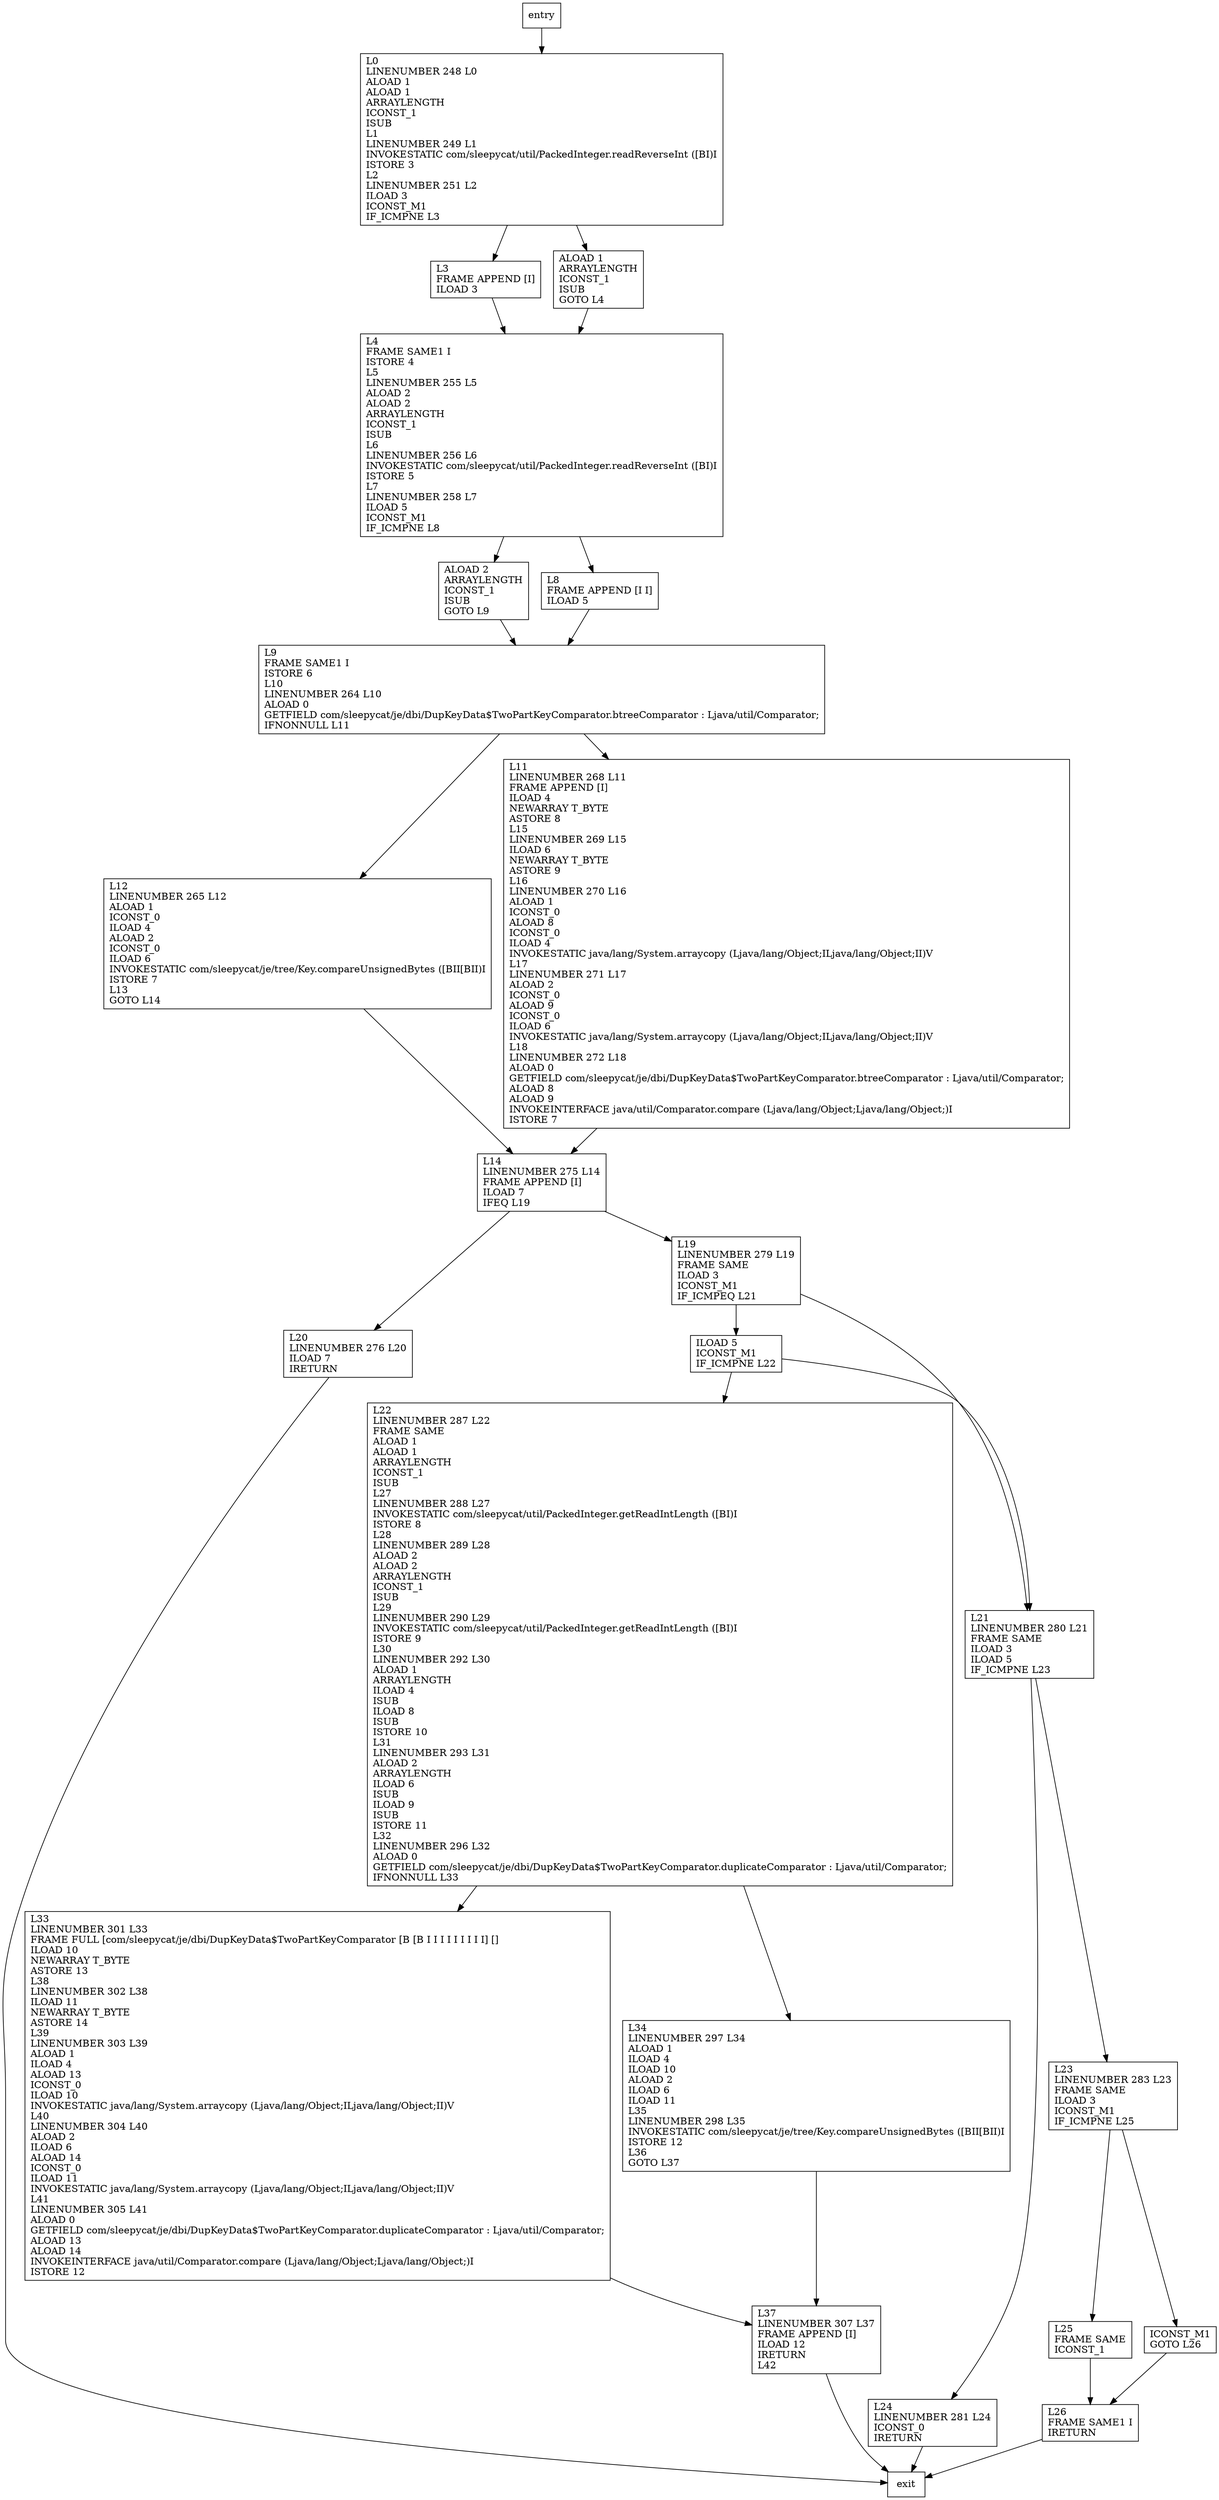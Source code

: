digraph compare {
node [shape=record];
2081496981 [label="L22\lLINENUMBER 287 L22\lFRAME SAME\lALOAD 1\lALOAD 1\lARRAYLENGTH\lICONST_1\lISUB\lL27\lLINENUMBER 288 L27\lINVOKESTATIC com/sleepycat/util/PackedInteger.getReadIntLength ([BI)I\lISTORE 8\lL28\lLINENUMBER 289 L28\lALOAD 2\lALOAD 2\lARRAYLENGTH\lICONST_1\lISUB\lL29\lLINENUMBER 290 L29\lINVOKESTATIC com/sleepycat/util/PackedInteger.getReadIntLength ([BI)I\lISTORE 9\lL30\lLINENUMBER 292 L30\lALOAD 1\lARRAYLENGTH\lILOAD 4\lISUB\lILOAD 8\lISUB\lISTORE 10\lL31\lLINENUMBER 293 L31\lALOAD 2\lARRAYLENGTH\lILOAD 6\lISUB\lILOAD 9\lISUB\lISTORE 11\lL32\lLINENUMBER 296 L32\lALOAD 0\lGETFIELD com/sleepycat/je/dbi/DupKeyData$TwoPartKeyComparator.duplicateComparator : Ljava/util/Comparator;\lIFNONNULL L33\l"];
584890238 [label="L33\lLINENUMBER 301 L33\lFRAME FULL [com/sleepycat/je/dbi/DupKeyData$TwoPartKeyComparator [B [B I I I I I I I I I] []\lILOAD 10\lNEWARRAY T_BYTE\lASTORE 13\lL38\lLINENUMBER 302 L38\lILOAD 11\lNEWARRAY T_BYTE\lASTORE 14\lL39\lLINENUMBER 303 L39\lALOAD 1\lILOAD 4\lALOAD 13\lICONST_0\lILOAD 10\lINVOKESTATIC java/lang/System.arraycopy (Ljava/lang/Object;ILjava/lang/Object;II)V\lL40\lLINENUMBER 304 L40\lALOAD 2\lILOAD 6\lALOAD 14\lICONST_0\lILOAD 11\lINVOKESTATIC java/lang/System.arraycopy (Ljava/lang/Object;ILjava/lang/Object;II)V\lL41\lLINENUMBER 305 L41\lALOAD 0\lGETFIELD com/sleepycat/je/dbi/DupKeyData$TwoPartKeyComparator.duplicateComparator : Ljava/util/Comparator;\lALOAD 13\lALOAD 14\lINVOKEINTERFACE java/util/Comparator.compare (Ljava/lang/Object;Ljava/lang/Object;)I\lISTORE 12\l"];
1645261886 [label="L14\lLINENUMBER 275 L14\lFRAME APPEND [I]\lILOAD 7\lIFEQ L19\l"];
1470390886 [label="L24\lLINENUMBER 281 L24\lICONST_0\lIRETURN\l"];
329945662 [label="L12\lLINENUMBER 265 L12\lALOAD 1\lICONST_0\lILOAD 4\lALOAD 2\lICONST_0\lILOAD 6\lINVOKESTATIC com/sleepycat/je/tree/Key.compareUnsignedBytes ([BII[BII)I\lISTORE 7\lL13\lGOTO L14\l"];
1188319671 [label="L34\lLINENUMBER 297 L34\lALOAD 1\lILOAD 4\lILOAD 10\lALOAD 2\lILOAD 6\lILOAD 11\lL35\lLINENUMBER 298 L35\lINVOKESTATIC com/sleepycat/je/tree/Key.compareUnsignedBytes ([BII[BII)I\lISTORE 12\lL36\lGOTO L37\l"];
1805198668 [label="ALOAD 2\lARRAYLENGTH\lICONST_1\lISUB\lGOTO L9\l"];
266044535 [label="L8\lFRAME APPEND [I I]\lILOAD 5\l"];
481113724 [label="L37\lLINENUMBER 307 L37\lFRAME APPEND [I]\lILOAD 12\lIRETURN\lL42\l"];
2134545549 [label="L20\lLINENUMBER 276 L20\lILOAD 7\lIRETURN\l"];
1938105565 [label="L25\lFRAME SAME\lICONST_1\l"];
130473881 [label="L26\lFRAME SAME1 I\lIRETURN\l"];
2142330668 [label="L0\lLINENUMBER 248 L0\lALOAD 1\lALOAD 1\lARRAYLENGTH\lICONST_1\lISUB\lL1\lLINENUMBER 249 L1\lINVOKESTATIC com/sleepycat/util/PackedInteger.readReverseInt ([BI)I\lISTORE 3\lL2\lLINENUMBER 251 L2\lILOAD 3\lICONST_M1\lIF_ICMPNE L3\l"];
665910961 [label="L3\lFRAME APPEND [I]\lILOAD 3\l"];
801023563 [label="L9\lFRAME SAME1 I\lISTORE 6\lL10\lLINENUMBER 264 L10\lALOAD 0\lGETFIELD com/sleepycat/je/dbi/DupKeyData$TwoPartKeyComparator.btreeComparator : Ljava/util/Comparator;\lIFNONNULL L11\l"];
834369090 [label="L11\lLINENUMBER 268 L11\lFRAME APPEND [I]\lILOAD 4\lNEWARRAY T_BYTE\lASTORE 8\lL15\lLINENUMBER 269 L15\lILOAD 6\lNEWARRAY T_BYTE\lASTORE 9\lL16\lLINENUMBER 270 L16\lALOAD 1\lICONST_0\lALOAD 8\lICONST_0\lILOAD 4\lINVOKESTATIC java/lang/System.arraycopy (Ljava/lang/Object;ILjava/lang/Object;II)V\lL17\lLINENUMBER 271 L17\lALOAD 2\lICONST_0\lALOAD 9\lICONST_0\lILOAD 6\lINVOKESTATIC java/lang/System.arraycopy (Ljava/lang/Object;ILjava/lang/Object;II)V\lL18\lLINENUMBER 272 L18\lALOAD 0\lGETFIELD com/sleepycat/je/dbi/DupKeyData$TwoPartKeyComparator.btreeComparator : Ljava/util/Comparator;\lALOAD 8\lALOAD 9\lINVOKEINTERFACE java/util/Comparator.compare (Ljava/lang/Object;Ljava/lang/Object;)I\lISTORE 7\l"];
226826056 [label="L23\lLINENUMBER 283 L23\lFRAME SAME\lILOAD 3\lICONST_M1\lIF_ICMPNE L25\l"];
366601294 [label="ILOAD 5\lICONST_M1\lIF_ICMPNE L22\l"];
119303708 [label="ICONST_M1\lGOTO L26\l"];
952552137 [label="L19\lLINENUMBER 279 L19\lFRAME SAME\lILOAD 3\lICONST_M1\lIF_ICMPEQ L21\l"];
1148459586 [label="ALOAD 1\lARRAYLENGTH\lICONST_1\lISUB\lGOTO L4\l"];
1921979279 [label="L21\lLINENUMBER 280 L21\lFRAME SAME\lILOAD 3\lILOAD 5\lIF_ICMPNE L23\l"];
514085259 [label="L4\lFRAME SAME1 I\lISTORE 4\lL5\lLINENUMBER 255 L5\lALOAD 2\lALOAD 2\lARRAYLENGTH\lICONST_1\lISUB\lL6\lLINENUMBER 256 L6\lINVOKESTATIC com/sleepycat/util/PackedInteger.readReverseInt ([BI)I\lISTORE 5\lL7\lLINENUMBER 258 L7\lILOAD 5\lICONST_M1\lIF_ICMPNE L8\l"];
entry;
exit;
2081496981 -> 584890238
2081496981 -> 1188319671
1645261886 -> 2134545549
1645261886 -> 952552137
1805198668 -> 801023563
266044535 -> 801023563
481113724 -> exit
2134545549 -> exit
1938105565 -> 130473881
130473881 -> exit
801023563 -> 834369090
801023563 -> 329945662
834369090 -> 1645261886
226826056 -> 1938105565
226826056 -> 119303708
119303708 -> 130473881
952552137 -> 366601294
952552137 -> 1921979279
584890238 -> 481113724
1470390886 -> exit
329945662 -> 1645261886
1188319671 -> 481113724
entry -> 2142330668
2142330668 -> 665910961
2142330668 -> 1148459586
665910961 -> 514085259
366601294 -> 2081496981
366601294 -> 1921979279
1148459586 -> 514085259
1921979279 -> 226826056
1921979279 -> 1470390886
514085259 -> 1805198668
514085259 -> 266044535
}

